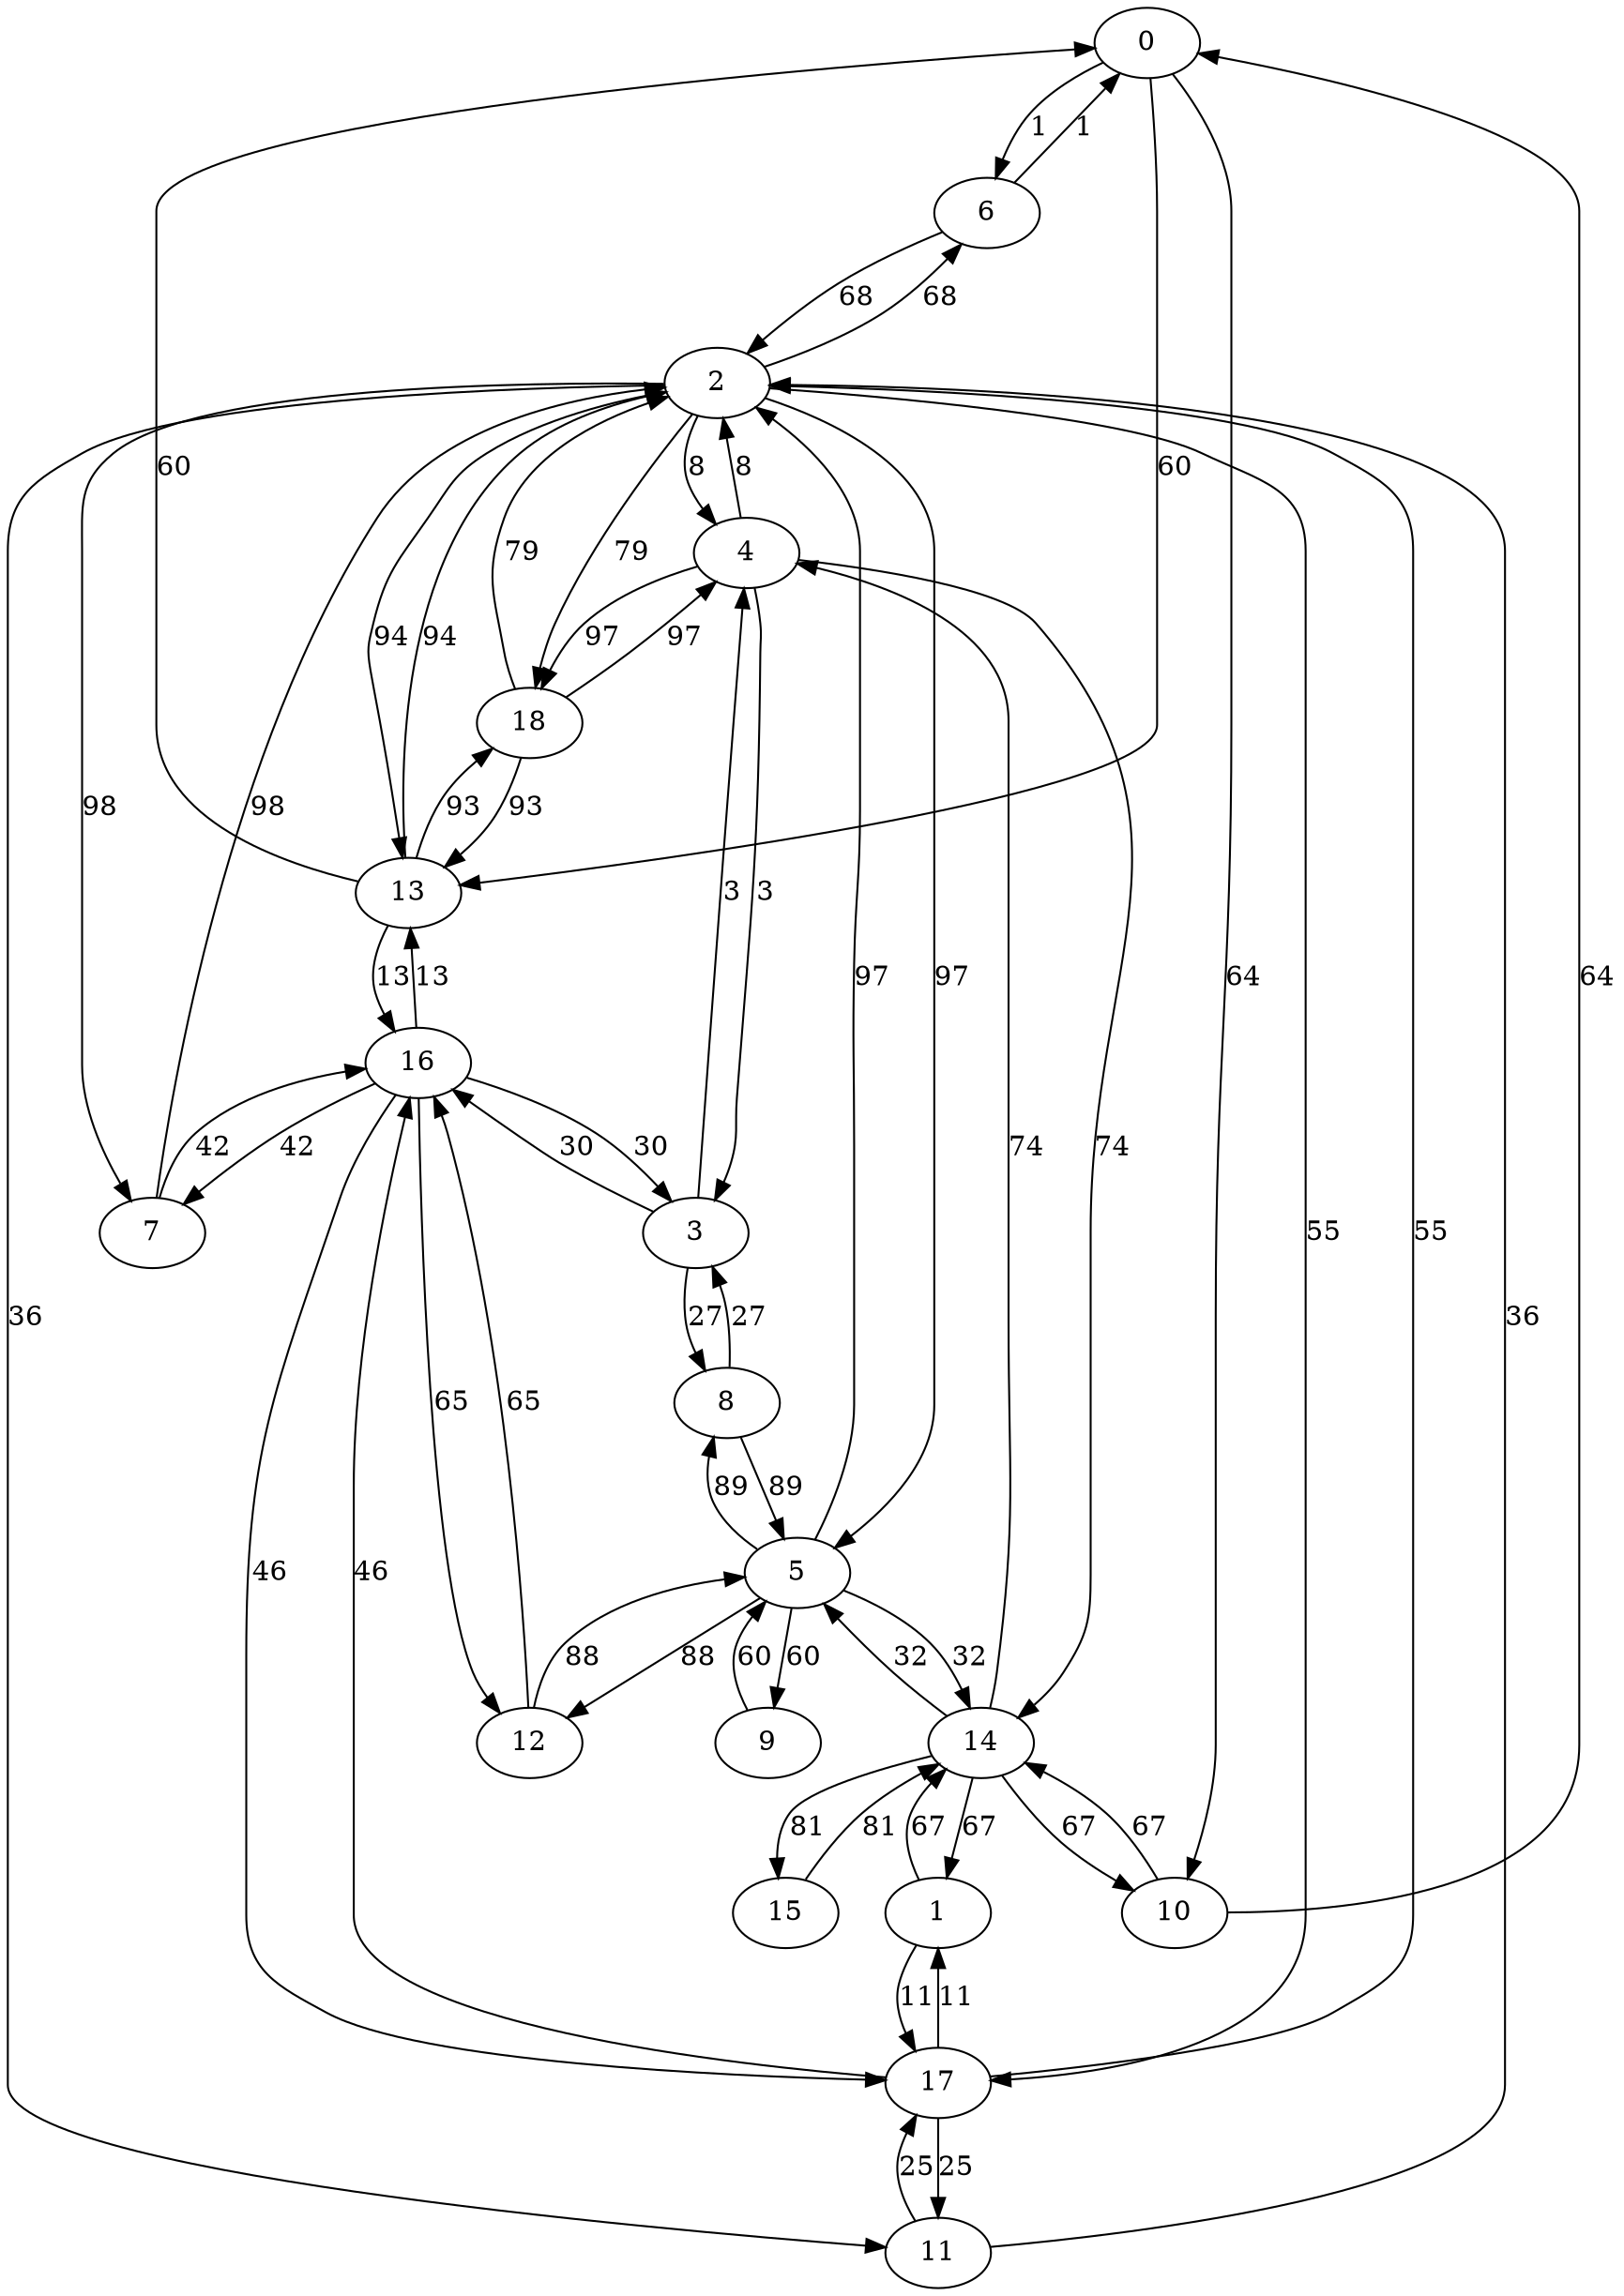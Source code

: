 digraph Erdos20 {
0;1;2;3;4;5;6;7;8;9;10;11;12;13;14;15;16;17;18;11 -> 2 [label = 36];
2 -> 11 [label = 36];
14 -> 5 [label = 32];
5 -> 14 [label = 32];
17 -> 2 [label = 55];
2 -> 17 [label = 55];
3 -> 4 [label = 3];
4 -> 3 [label = 3];
2 -> 6 [label = 68];
6 -> 2 [label = 68];
13 -> 16 [label = 13];
16 -> 13 [label = 13];
5 -> 9 [label = 60];
9 -> 5 [label = 60];
0 -> 6 [label = 1];
6 -> 0 [label = 1];
18 -> 13 [label = 93];
13 -> 18 [label = 93];
3 -> 8 [label = 27];
8 -> 3 [label = 27];
16 -> 12 [label = 65];
12 -> 16 [label = 65];
10 -> 14 [label = 67];
14 -> 10 [label = 67];
12 -> 5 [label = 88];
5 -> 12 [label = 88];
16 -> 17 [label = 46];
17 -> 16 [label = 46];
4 -> 14 [label = 74];
14 -> 4 [label = 74];
11 -> 17 [label = 25];
17 -> 11 [label = 25];
3 -> 16 [label = 30];
16 -> 3 [label = 30];
18 -> 4 [label = 97];
4 -> 18 [label = 97];
8 -> 5 [label = 89];
5 -> 8 [label = 89];
15 -> 14 [label = 81];
14 -> 15 [label = 81];
5 -> 2 [label = 97];
2 -> 5 [label = 97];
7 -> 2 [label = 98];
2 -> 7 [label = 98];
14 -> 1 [label = 67];
1 -> 14 [label = 67];
0 -> 13 [label = 60];
13 -> 0 [label = 60];
13 -> 2 [label = 94];
2 -> 13 [label = 94];
2 -> 4 [label = 8];
4 -> 2 [label = 8];
16 -> 7 [label = 42];
7 -> 16 [label = 42];
1 -> 17 [label = 11];
17 -> 1 [label = 11];
18 -> 2 [label = 79];
2 -> 18 [label = 79];
10 -> 0 [label = 64];
0 -> 10 [label = 64];
}
